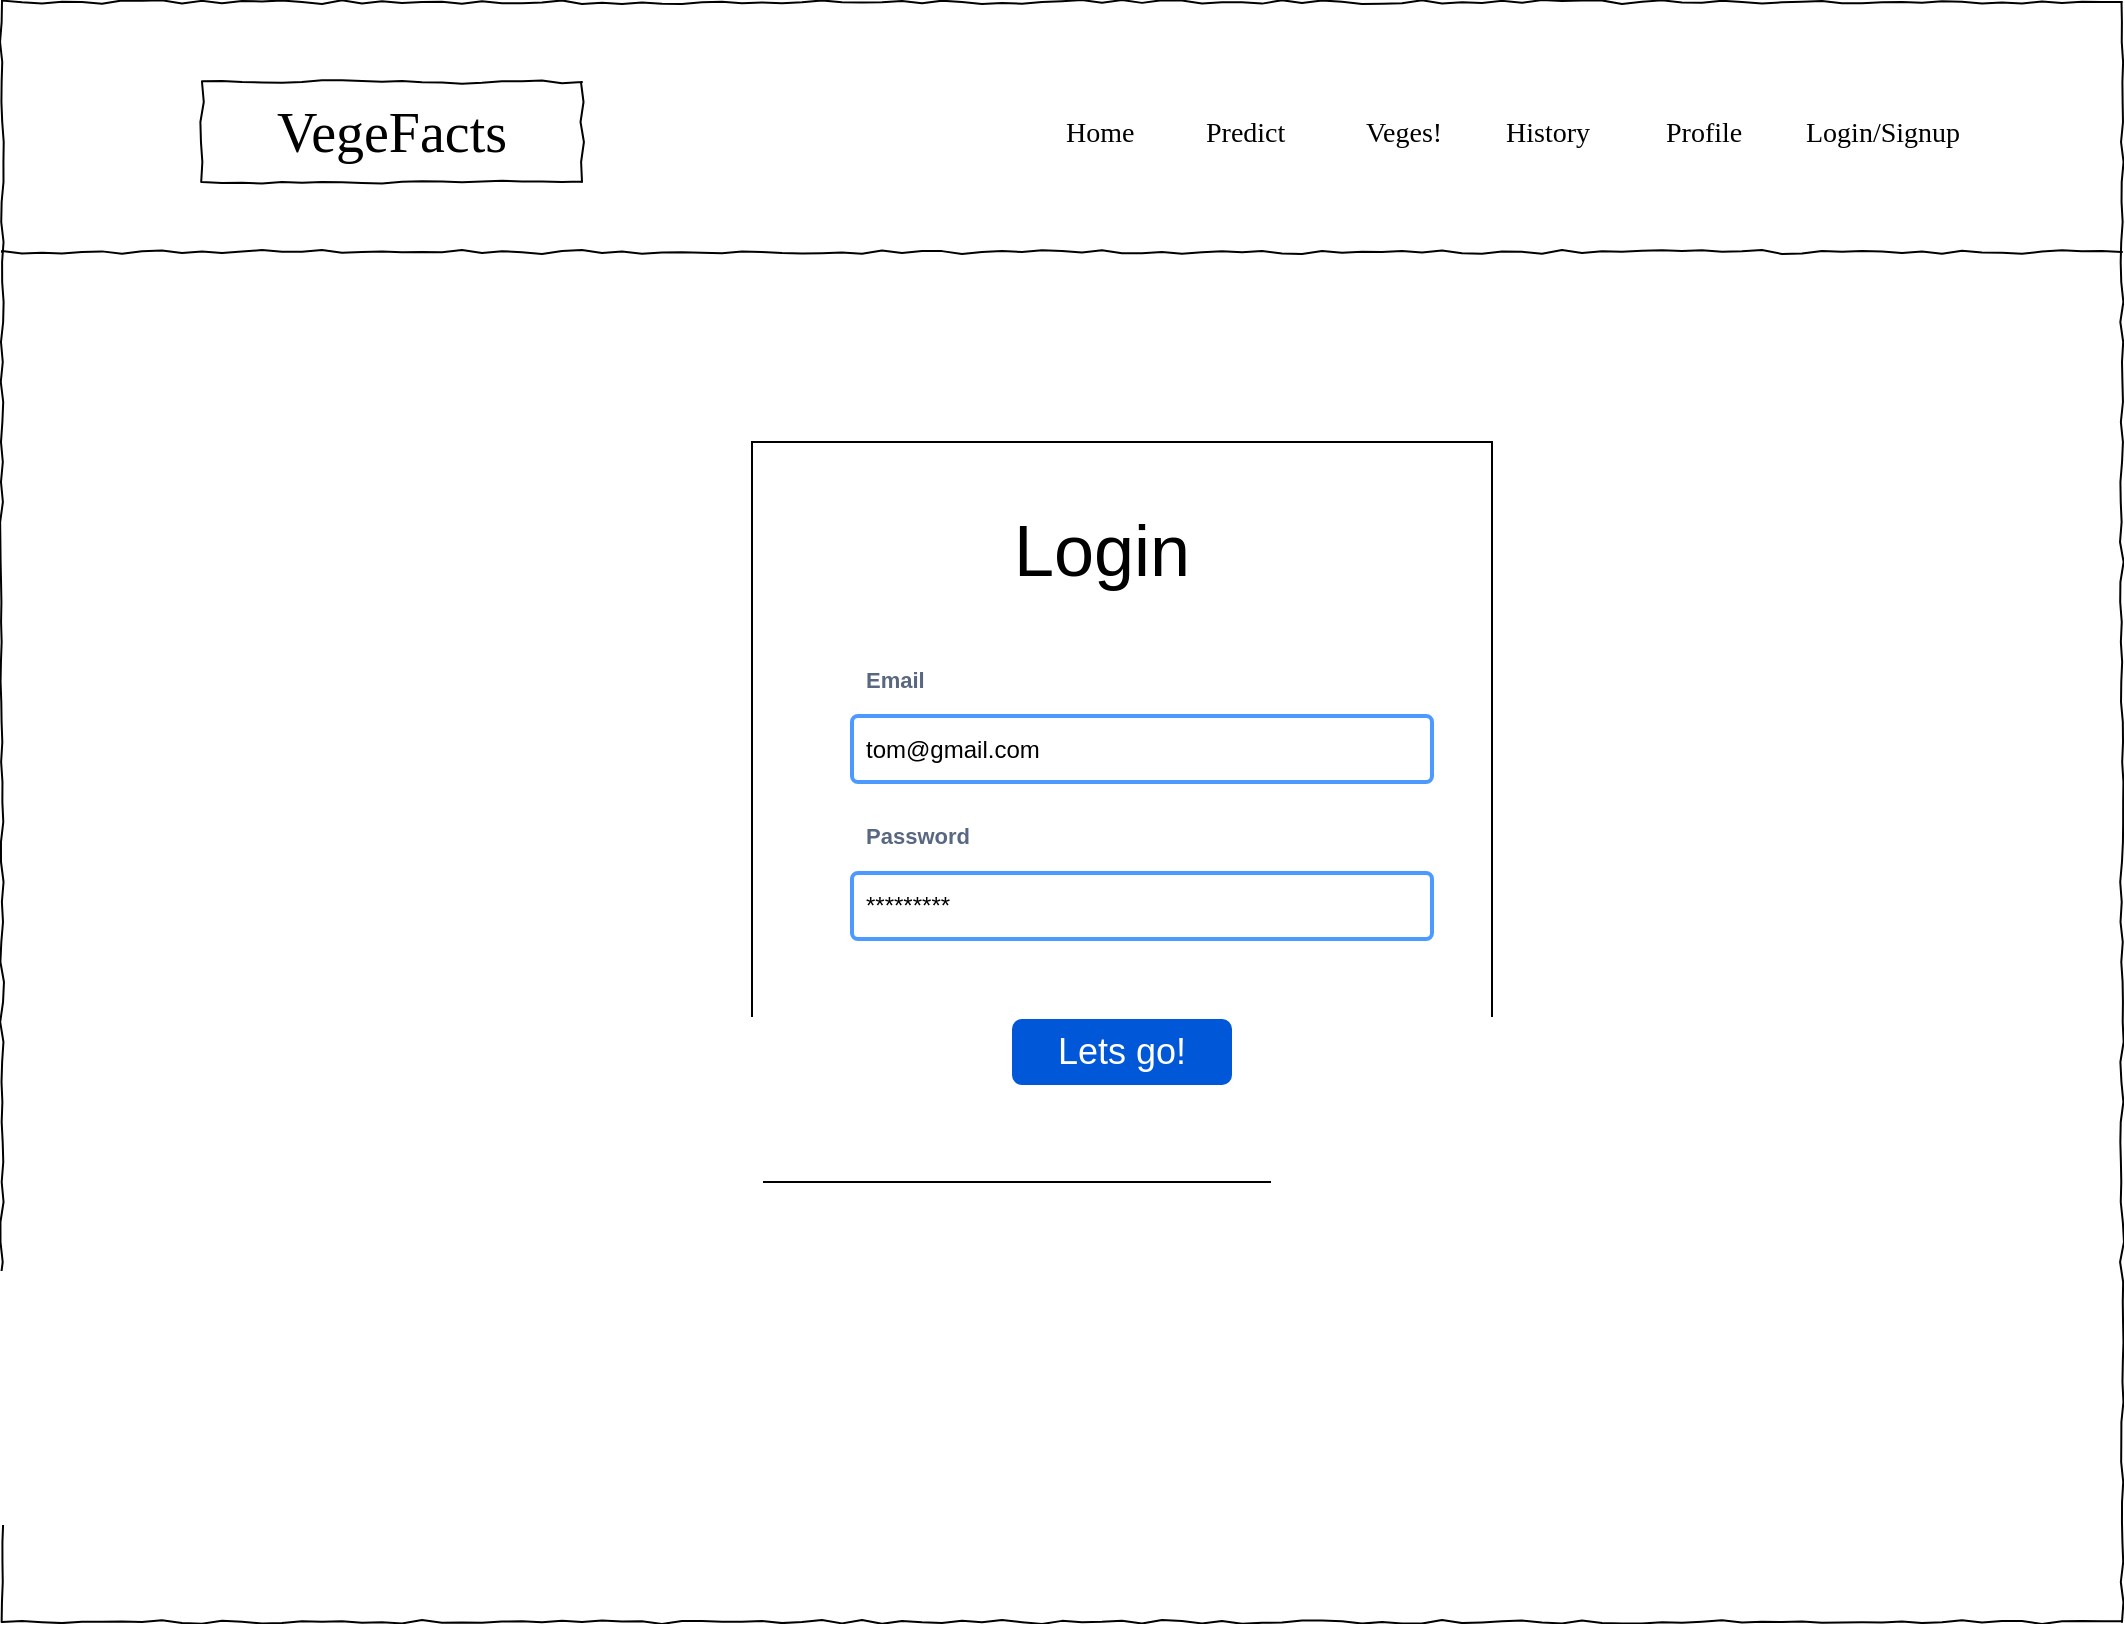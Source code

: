 <mxfile version="23.1.1" type="gitlab">
  <diagram name="Page-1" id="03018318-947c-dd8e-b7a3-06fadd420f32">
    <mxGraphModel dx="1242" dy="819" grid="1" gridSize="10" guides="1" tooltips="1" connect="1" arrows="1" fold="1" page="1" pageScale="1" pageWidth="1100" pageHeight="850" background="none" math="0" shadow="0">
      <root>
        <mxCell id="0" />
        <mxCell id="1" parent="0" />
        <mxCell id="677b7b8949515195-1" value="" style="whiteSpace=wrap;html=1;rounded=0;shadow=0;labelBackgroundColor=none;strokeColor=#000000;strokeWidth=1;fillColor=none;fontFamily=Verdana;fontSize=12;fontColor=#000000;align=center;comic=1;" parent="1" vertex="1">
          <mxGeometry x="20" y="20" width="1060" height="810" as="geometry" />
        </mxCell>
        <mxCell id="677b7b8949515195-9" value="" style="line;strokeWidth=1;html=1;rounded=0;shadow=0;labelBackgroundColor=none;fillColor=none;fontFamily=Verdana;fontSize=14;fontColor=#000000;align=center;comic=1;" parent="1" vertex="1">
          <mxGeometry x="20" y="140" width="1060" height="10" as="geometry" />
        </mxCell>
        <mxCell id="ImrdNMykeJe4pD5NqaXg-2" value="VegeFacts" style="whiteSpace=wrap;html=1;rounded=0;shadow=0;labelBackgroundColor=none;strokeWidth=1;fontFamily=Verdana;fontSize=28;align=center;comic=1;" vertex="1" parent="1">
          <mxGeometry x="120" y="60" width="190" height="50" as="geometry" />
        </mxCell>
        <mxCell id="ImrdNMykeJe4pD5NqaXg-3" value="Home" style="text;html=1;points=[];align=left;verticalAlign=top;spacingTop=-4;fontSize=14;fontFamily=Verdana" vertex="1" parent="1">
          <mxGeometry x="550" y="75" width="60" height="20" as="geometry" />
        </mxCell>
        <mxCell id="ImrdNMykeJe4pD5NqaXg-4" value="Predict" style="text;html=1;points=[];align=left;verticalAlign=top;spacingTop=-4;fontSize=14;fontFamily=Verdana" vertex="1" parent="1">
          <mxGeometry x="620" y="75" width="60" height="20" as="geometry" />
        </mxCell>
        <mxCell id="ImrdNMykeJe4pD5NqaXg-5" value="Veges!" style="text;html=1;points=[];align=left;verticalAlign=top;spacingTop=-4;fontSize=14;fontFamily=Verdana" vertex="1" parent="1">
          <mxGeometry x="700" y="75" width="60" height="20" as="geometry" />
        </mxCell>
        <mxCell id="ImrdNMykeJe4pD5NqaXg-6" value="History" style="text;html=1;points=[];align=left;verticalAlign=top;spacingTop=-4;fontSize=14;fontFamily=Verdana" vertex="1" parent="1">
          <mxGeometry x="770" y="75" width="60" height="20" as="geometry" />
        </mxCell>
        <mxCell id="ImrdNMykeJe4pD5NqaXg-7" value="Profile" style="text;html=1;points=[];align=left;verticalAlign=top;spacingTop=-4;fontSize=14;fontFamily=Verdana" vertex="1" parent="1">
          <mxGeometry x="850" y="75" width="60" height="20" as="geometry" />
        </mxCell>
        <mxCell id="ImrdNMykeJe4pD5NqaXg-8" value="Login/Signup" style="text;html=1;points=[];align=left;verticalAlign=top;spacingTop=-4;fontSize=14;fontFamily=Verdana" vertex="1" parent="1">
          <mxGeometry x="920" y="75" width="60" height="20" as="geometry" />
        </mxCell>
        <mxCell id="ImrdNMykeJe4pD5NqaXg-9" value="" style="whiteSpace=wrap;html=1;aspect=fixed;" vertex="1" parent="1">
          <mxGeometry x="395" y="240" width="370" height="370" as="geometry" />
        </mxCell>
        <mxCell id="ImrdNMykeJe4pD5NqaXg-10" value="&lt;font style=&quot;font-size: 36px;&quot;&gt;Login&lt;/font&gt;" style="text;html=1;strokeColor=none;fillColor=none;align=center;verticalAlign=middle;whiteSpace=wrap;rounded=0;" vertex="1" parent="1">
          <mxGeometry x="525" y="268.5" width="90" height="50" as="geometry" />
        </mxCell>
        <mxCell id="ImrdNMykeJe4pD5NqaXg-11" value="" style="group" vertex="1" connectable="0" parent="1">
          <mxGeometry x="445" y="348.5" width="290" height="61.5" as="geometry" />
        </mxCell>
        <mxCell id="ImrdNMykeJe4pD5NqaXg-12" value="Email" style="fillColor=none;strokeColor=none;html=1;fontSize=11;fontStyle=0;align=left;fontColor=#596780;fontStyle=1;fontSize=11" vertex="1" parent="ImrdNMykeJe4pD5NqaXg-11">
          <mxGeometry x="5" width="280" height="20" as="geometry" />
        </mxCell>
        <mxCell id="ImrdNMykeJe4pD5NqaXg-13" value="tom@gmail.com" style="rounded=1;arcSize=9;align=left;spacingLeft=5;strokeColor=#4C9AFF;html=1;strokeWidth=2;fontSize=12" vertex="1" parent="ImrdNMykeJe4pD5NqaXg-11">
          <mxGeometry y="28.5" width="290" height="33" as="geometry" />
        </mxCell>
        <mxCell id="ImrdNMykeJe4pD5NqaXg-14" value="" style="group" vertex="1" connectable="0" parent="1">
          <mxGeometry x="445" y="427" width="290" height="61.5" as="geometry" />
        </mxCell>
        <mxCell id="ImrdNMykeJe4pD5NqaXg-15" value="Password" style="fillColor=none;strokeColor=none;html=1;fontSize=11;fontStyle=0;align=left;fontColor=#596780;fontStyle=1;fontSize=11" vertex="1" parent="ImrdNMykeJe4pD5NqaXg-14">
          <mxGeometry x="5" width="280" height="20" as="geometry" />
        </mxCell>
        <mxCell id="ImrdNMykeJe4pD5NqaXg-16" value="*********" style="rounded=1;arcSize=9;align=left;spacingLeft=5;strokeColor=#4C9AFF;html=1;strokeWidth=2;fontSize=12" vertex="1" parent="ImrdNMykeJe4pD5NqaXg-14">
          <mxGeometry y="28.5" width="290" height="33" as="geometry" />
        </mxCell>
        <mxCell id="ImrdNMykeJe4pD5NqaXg-17" value="&lt;font style=&quot;font-size: 18px;&quot;&gt;Lets go!&lt;/font&gt;" style="rounded=1;fillColor=#0057D8;strokeColor=none;html=1;whiteSpace=wrap;fontColor=#ffffff;align=center;verticalAlign=middle;fontStyle=0;fontSize=12;sketch=0;" vertex="1" parent="1">
          <mxGeometry x="525" y="528.5" width="110" height="33" as="geometry" />
        </mxCell>
      </root>
    </mxGraphModel>
  </diagram>
</mxfile>
